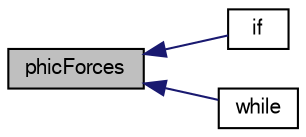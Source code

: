 digraph "phicForces"
{
  bgcolor="transparent";
  edge [fontname="FreeSans",fontsize="10",labelfontname="FreeSans",labelfontsize="10"];
  node [fontname="FreeSans",fontsize="10",shape=record];
  rankdir="LR";
  Node13 [label="phicForces",height=0.2,width=0.4,color="black", fillcolor="grey75", style="filled", fontcolor="black"];
  Node13 -> Node14 [dir="back",color="midnightblue",fontsize="10",style="solid",fontname="FreeSans"];
  Node14 [label="if",height=0.2,width=0.4,color="black",URL="$a20237.html#a5340a84918449f06669e13812b90f046"];
  Node13 -> Node15 [dir="back",color="midnightblue",fontsize="10",style="solid",fontname="FreeSans"];
  Node15 [label="while",height=0.2,width=0.4,color="black",URL="$a38111.html#ab13470e79e249d04c443bf59be9ff31d"];
}
